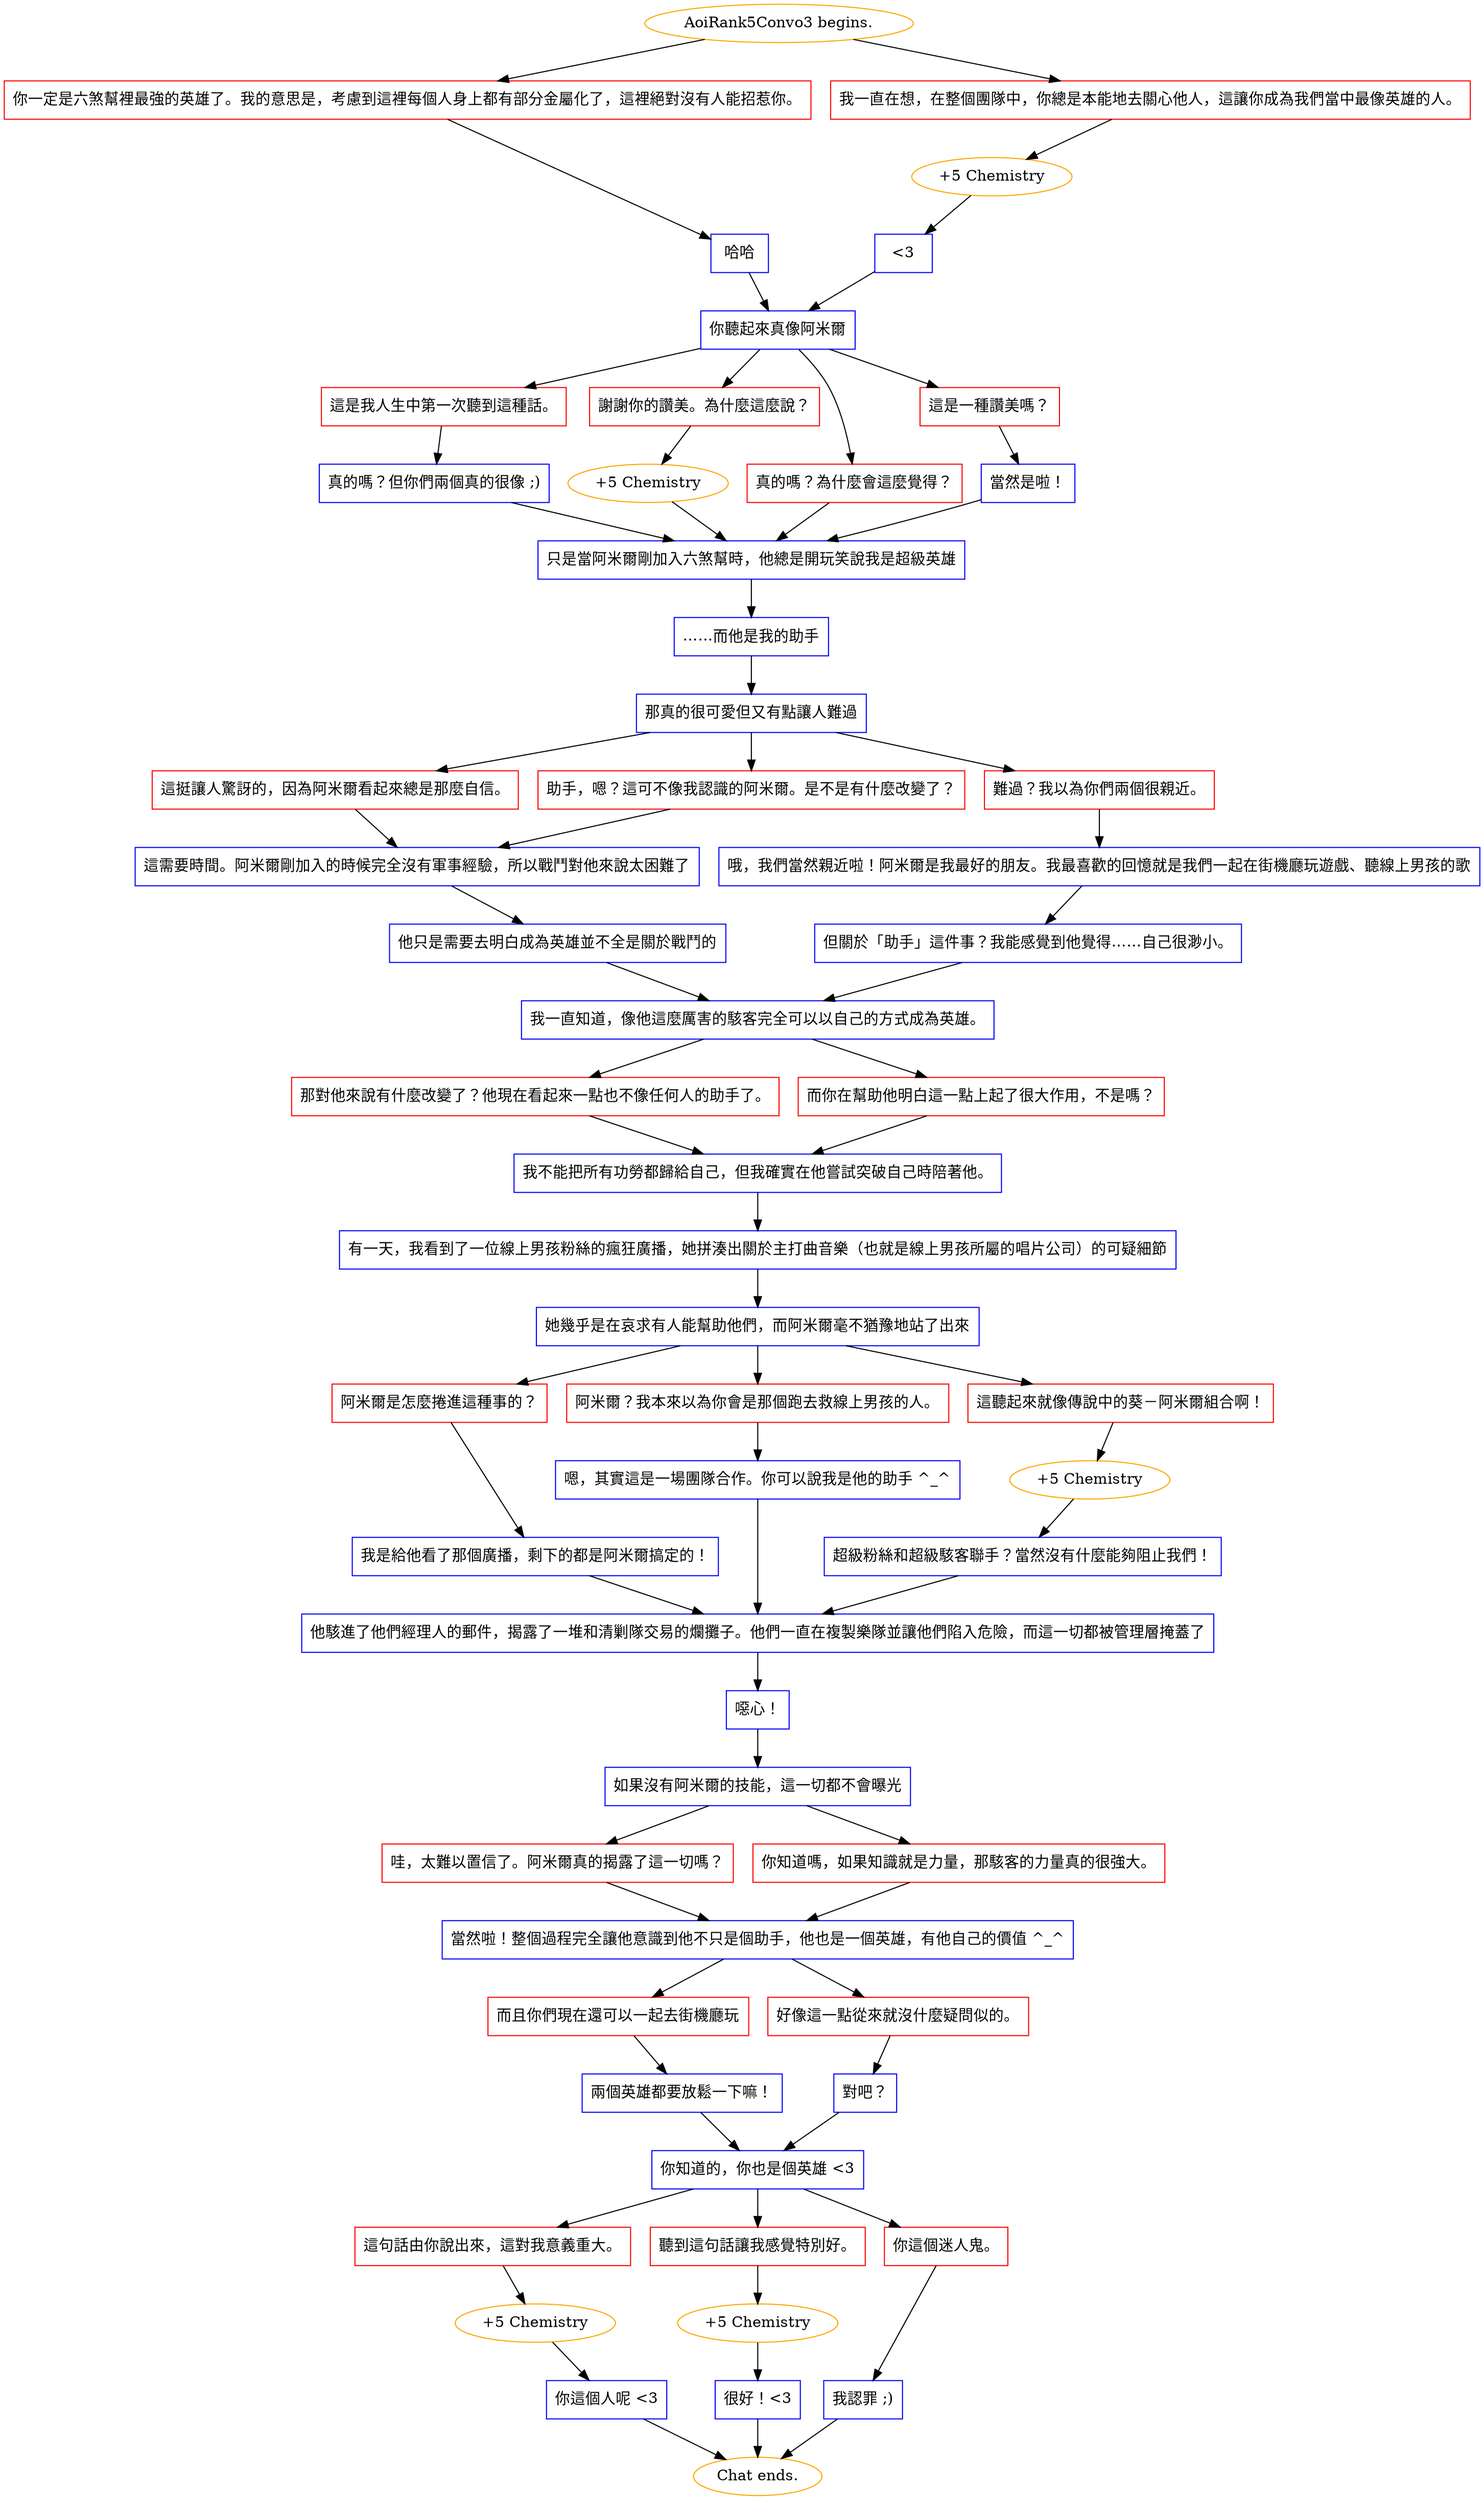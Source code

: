 digraph {
	"AoiRank5Convo3 begins." [color=orange];
		"AoiRank5Convo3 begins." -> j214444113;
		"AoiRank5Convo3 begins." -> j1331533;
	j214444113 [label="你一定是六煞幫裡最強的英雄了。我的意思是，考慮到這裡每個人身上都有部分金屬化了，這裡絕對沒有人能招惹你。",shape=box,color=red];
		j214444113 -> j1195738167;
	j1331533 [label="我一直在想，在整個團隊中，你總是本能地去關心他人，這讓你成為我們當中最像英雄的人。",shape=box,color=red];
		j1331533 -> j4151363991;
	j1195738167 [label="哈哈",shape=box,color=blue];
		j1195738167 -> j377985093;
	j4151363991 [label="+5 Chemistry",color=orange];
		j4151363991 -> j707034249;
	j377985093 [label="你聽起來真像阿米爾",shape=box,color=blue];
		j377985093 -> j2110429997;
		j377985093 -> j3183424966;
		j377985093 -> j4079810206;
		j377985093 -> j3317781573;
	j707034249 [label="<3",shape=box,color=blue];
		j707034249 -> j377985093;
	j2110429997 [label="這是我人生中第一次聽到這種話。",shape=box,color=red];
		j2110429997 -> j3986422265;
	j3183424966 [label="謝謝你的讚美。為什麼這麼說？",shape=box,color=red];
		j3183424966 -> j3919625533;
	j4079810206 [label="真的嗎？為什麼會這麼覺得？",shape=box,color=red];
		j4079810206 -> j1371841550;
	j3317781573 [label="這是一種讚美嗎？",shape=box,color=red];
		j3317781573 -> j146382887;
	j3986422265 [label="真的嗎？但你們兩個真的很像 ;)",shape=box,color=blue];
		j3986422265 -> j1371841550;
	j3919625533 [label="+5 Chemistry",color=orange];
		j3919625533 -> j1371841550;
	j1371841550 [label="只是當阿米爾剛加入六煞幫時，他總是開玩笑說我是超級英雄",shape=box,color=blue];
		j1371841550 -> j3656443196;
	j146382887 [label="當然是啦！",shape=box,color=blue];
		j146382887 -> j1371841550;
	j3656443196 [label="……而他是我的助手",shape=box,color=blue];
		j3656443196 -> j308316883;
	j308316883 [label="那真的很可愛但又有點讓人難過",shape=box,color=blue];
		j308316883 -> j2260383405;
		j308316883 -> j1329963411;
		j308316883 -> j72106613;
	j2260383405 [label="這挺讓人驚訝的，因為阿米爾看起來總是那麼自信。",shape=box,color=red];
		j2260383405 -> j66741101;
	j1329963411 [label="助手，嗯？這可不像我認識的阿米爾。是不是有什麼改變了？",shape=box,color=red];
		j1329963411 -> j66741101;
	j72106613 [label="難過？我以為你們兩個很親近。",shape=box,color=red];
		j72106613 -> j3172202598;
	j66741101 [label="這需要時間。阿米爾剛加入的時候完全沒有軍事經驗，所以戰鬥對他來說太困難了",shape=box,color=blue];
		j66741101 -> j1064555671;
	j3172202598 [label="哦，我們當然親近啦！阿米爾是我最好的朋友。我最喜歡的回憶就是我們一起在街機廳玩遊戲、聽線上男孩的歌",shape=box,color=blue];
		j3172202598 -> j931914177;
	j1064555671 [label="他只是需要去明白成為英雄並不全是關於戰鬥的",shape=box,color=blue];
		j1064555671 -> j2629050874;
	j931914177 [label="但關於「助手」這件事？我能感覺到他覺得……自己很渺小。",shape=box,color=blue];
		j931914177 -> j2629050874;
	j2629050874 [label="我一直知道，像他這麼厲害的駭客完全可以以自己的方式成為英雄。",shape=box,color=blue];
		j2629050874 -> j783338485;
		j2629050874 -> j1186393743;
	j783338485 [label="那對他來說有什麼改變了？他現在看起來一點也不像任何人的助手了。",shape=box,color=red];
		j783338485 -> j1484535072;
	j1186393743 [label="而你在幫助他明白這一點上起了很大作用，不是嗎？",shape=box,color=red];
		j1186393743 -> j1484535072;
	j1484535072 [label="我不能把所有功勞都歸給自己，但我確實在他嘗試突破自己時陪著他。",shape=box,color=blue];
		j1484535072 -> j4200854574;
	j4200854574 [label="有一天，我看到了一位線上男孩粉絲的瘋狂廣播，她拼湊出關於主打曲音樂（也就是線上男孩所屬的唱片公司）的可疑細節",shape=box,color=blue];
		j4200854574 -> j1731939429;
	j1731939429 [label="她幾乎是在哀求有人能幫助他們，而阿米爾毫不猶豫地站了出來",shape=box,color=blue];
		j1731939429 -> j3187341896;
		j1731939429 -> j4171136480;
		j1731939429 -> j877584557;
	j3187341896 [label="阿米爾是怎麼捲進這種事的？",shape=box,color=red];
		j3187341896 -> j790738958;
	j4171136480 [label="阿米爾？我本來以為你會是那個跑去救線上男孩的人。",shape=box,color=red];
		j4171136480 -> j2935217848;
	j877584557 [label="這聽起來就像傳說中的葵－阿米爾組合啊！",shape=box,color=red];
		j877584557 -> j1384348358;
	j790738958 [label="我是給他看了那個廣播，剩下的都是阿米爾搞定的！",shape=box,color=blue];
		j790738958 -> j920018941;
	j2935217848 [label="嗯，其實這是一場團隊合作。你可以說我是他的助手 ^_^",shape=box,color=blue];
		j2935217848 -> j920018941;
	j1384348358 [label="+5 Chemistry",color=orange];
		j1384348358 -> j1435255529;
	j920018941 [label="他駭進了他們經理人的郵件，揭露了一堆和清剿隊交易的爛攤子。他們一直在複製樂隊並讓他們陷入危險，而這一切都被管理層掩蓋了",shape=box,color=blue];
		j920018941 -> j1523319778;
	j1435255529 [label="超級粉絲和超級駭客聯手？當然沒有什麼能夠阻止我們！",shape=box,color=blue];
		j1435255529 -> j920018941;
	j1523319778 [label="噁心！",shape=box,color=blue];
		j1523319778 -> j1008440621;
	j1008440621 [label="如果沒有阿米爾的技能，這一切都不會曝光",shape=box,color=blue];
		j1008440621 -> j497878902;
		j1008440621 -> j3225903725;
	j497878902 [label="哇，太難以置信了。阿米爾真的揭露了這一切嗎？",shape=box,color=red];
		j497878902 -> j3345534961;
	j3225903725 [label="你知道嗎，如果知識就是力量，那駭客的力量真的很強大。",shape=box,color=red];
		j3225903725 -> j3345534961;
	j3345534961 [label="當然啦！整個過程完全讓他意識到他不只是個助手，他也是一個英雄，有他自己的價值 ^_^",shape=box,color=blue];
		j3345534961 -> j3539505073;
		j3345534961 -> j1505221358;
	j3539505073 [label="而且你們現在還可以一起去街機廳玩",shape=box,color=red];
		j3539505073 -> j3885663588;
	j1505221358 [label="好像這一點從來就沒什麼疑問似的。",shape=box,color=red];
		j1505221358 -> j4006619731;
	j3885663588 [label="兩個英雄都要放鬆一下嘛！",shape=box,color=blue];
		j3885663588 -> j1338206506;
	j4006619731 [label="對吧？",shape=box,color=blue];
		j4006619731 -> j1338206506;
	j1338206506 [label="你知道的，你也是個英雄 <3",shape=box,color=blue];
		j1338206506 -> j1336155305;
		j1338206506 -> j509144380;
		j1338206506 -> j2047890464;
	j1336155305 [label="這句話由你說出來，這對我意義重大。",shape=box,color=red];
		j1336155305 -> j3687196021;
	j509144380 [label="聽到這句話讓我感覺特別好。",shape=box,color=red];
		j509144380 -> j1867866447;
	j2047890464 [label="你這個迷人鬼。",shape=box,color=red];
		j2047890464 -> j3589799632;
	j3687196021 [label="+5 Chemistry",color=orange];
		j3687196021 -> j3531585105;
	j1867866447 [label="+5 Chemistry",color=orange];
		j1867866447 -> j3804568470;
	j3589799632 [label="我認罪 ;)",shape=box,color=blue];
		j3589799632 -> "Chat ends.";
	j3531585105 [label="你這個人呢 <3",shape=box,color=blue];
		j3531585105 -> "Chat ends.";
	j3804568470 [label="很好！<3",shape=box,color=blue];
		j3804568470 -> "Chat ends.";
	"Chat ends." [color=orange];
}